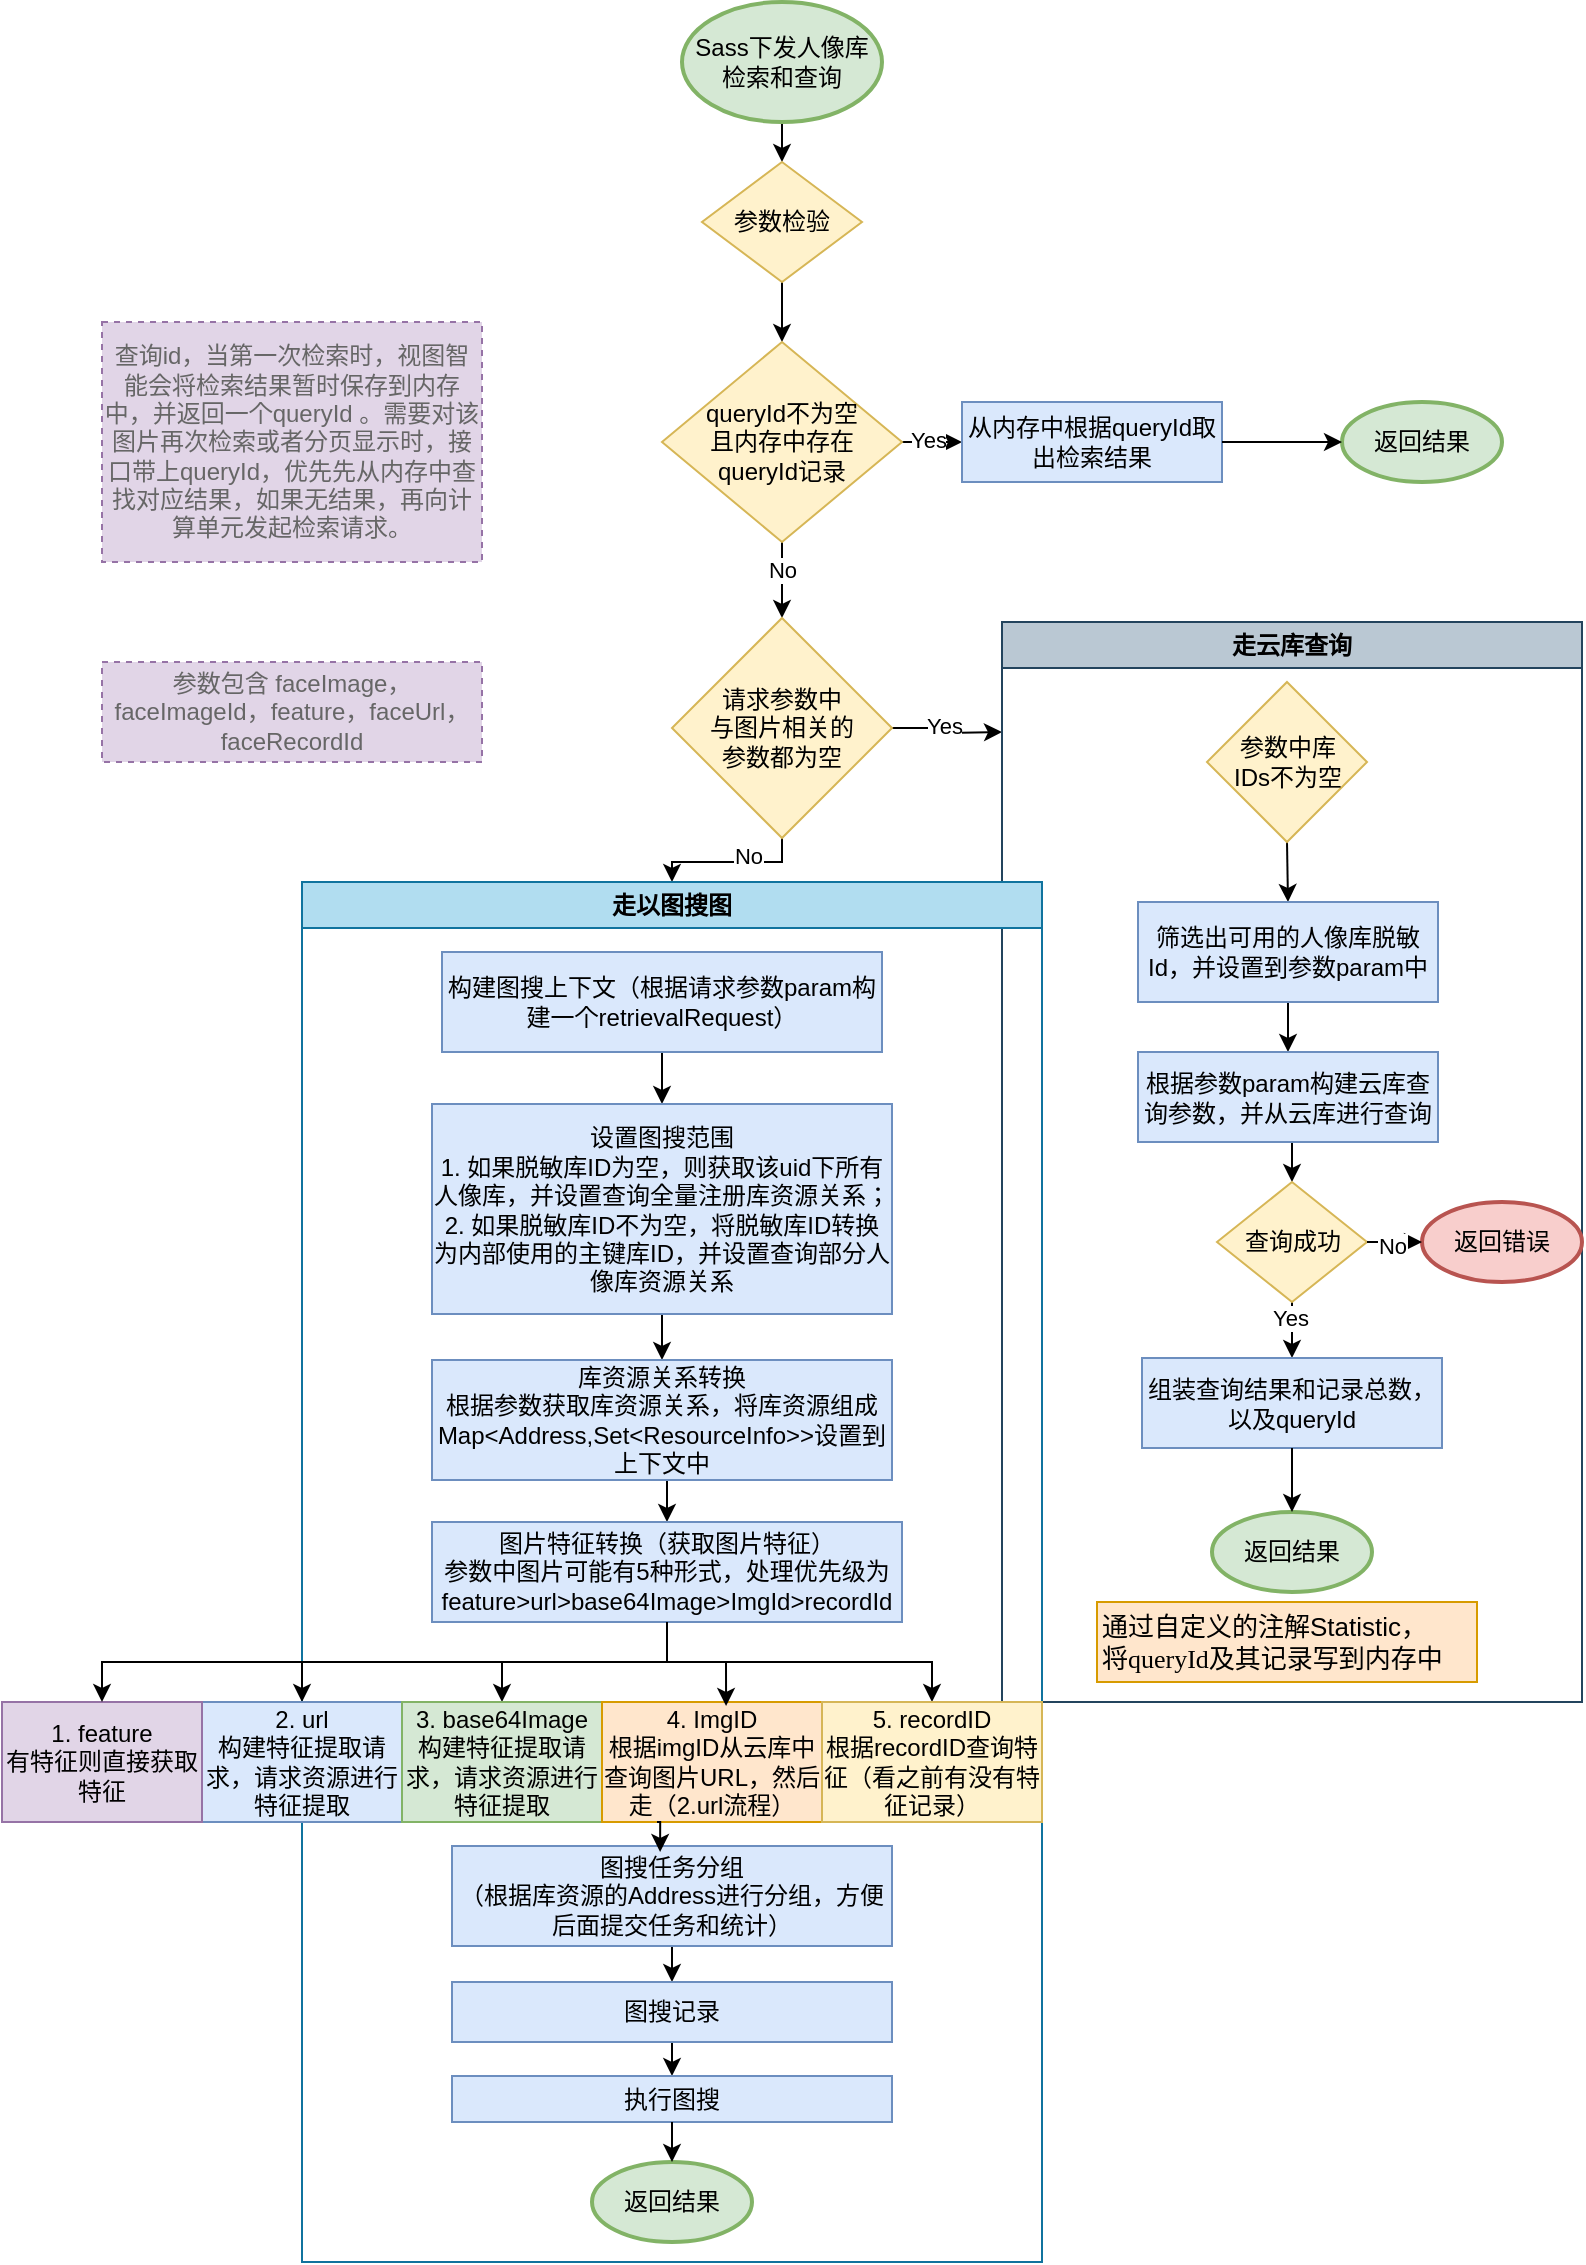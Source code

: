 <mxfile version="24.7.6">
  <diagram name="第 1 页" id="5IAiwHmdHN7Then_lg69">
    <mxGraphModel dx="1147" dy="737" grid="1" gridSize="10" guides="1" tooltips="1" connect="1" arrows="1" fold="1" page="1" pageScale="1" pageWidth="827" pageHeight="1169" math="0" shadow="0">
      <root>
        <mxCell id="0" />
        <mxCell id="1" parent="0" />
        <mxCell id="vqLoHTqdGvjNic8lL4YG-30" style="edgeStyle=orthogonalEdgeStyle;rounded=0;orthogonalLoop=1;jettySize=auto;html=1;exitX=0.5;exitY=1;exitDx=0;exitDy=0;exitPerimeter=0;entryX=0.5;entryY=0;entryDx=0;entryDy=0;" edge="1" parent="1" source="jRhGKowu78jVVwAn0oyj-1" target="vqLoHTqdGvjNic8lL4YG-1">
          <mxGeometry relative="1" as="geometry" />
        </mxCell>
        <mxCell id="jRhGKowu78jVVwAn0oyj-1" value="Sass下发人像库检索和查询" style="strokeWidth=2;html=1;shape=mxgraph.flowchart.start_1;whiteSpace=wrap;fillColor=#d5e8d4;strokeColor=#82b366;" parent="1" vertex="1">
          <mxGeometry x="350" y="30" width="100" height="60" as="geometry" />
        </mxCell>
        <mxCell id="vqLoHTqdGvjNic8lL4YG-31" style="edgeStyle=orthogonalEdgeStyle;rounded=0;orthogonalLoop=1;jettySize=auto;html=1;exitX=0.5;exitY=1;exitDx=0;exitDy=0;entryX=0.5;entryY=0;entryDx=0;entryDy=0;" edge="1" parent="1" source="vqLoHTqdGvjNic8lL4YG-1" target="vqLoHTqdGvjNic8lL4YG-2">
          <mxGeometry relative="1" as="geometry" />
        </mxCell>
        <mxCell id="vqLoHTqdGvjNic8lL4YG-1" value="参数检验" style="rhombus;whiteSpace=wrap;html=1;fillColor=#fff2cc;strokeColor=#d6b656;" vertex="1" parent="1">
          <mxGeometry x="360" y="110" width="80" height="60" as="geometry" />
        </mxCell>
        <mxCell id="vqLoHTqdGvjNic8lL4YG-6" style="edgeStyle=orthogonalEdgeStyle;rounded=0;orthogonalLoop=1;jettySize=auto;html=1;exitX=1;exitY=0.5;exitDx=0;exitDy=0;entryX=0;entryY=0.5;entryDx=0;entryDy=0;" edge="1" parent="1" source="vqLoHTqdGvjNic8lL4YG-2" target="vqLoHTqdGvjNic8lL4YG-4">
          <mxGeometry relative="1" as="geometry">
            <Array as="points">
              <mxPoint x="470" y="250" />
              <mxPoint x="470" y="250" />
            </Array>
          </mxGeometry>
        </mxCell>
        <mxCell id="vqLoHTqdGvjNic8lL4YG-34" value="Yes" style="edgeLabel;html=1;align=center;verticalAlign=middle;resizable=0;points=[];" vertex="1" connectable="0" parent="vqLoHTqdGvjNic8lL4YG-6">
          <mxGeometry x="-0.133" y="1" relative="1" as="geometry">
            <mxPoint as="offset" />
          </mxGeometry>
        </mxCell>
        <mxCell id="vqLoHTqdGvjNic8lL4YG-32" style="edgeStyle=orthogonalEdgeStyle;rounded=0;orthogonalLoop=1;jettySize=auto;html=1;exitX=0.5;exitY=1;exitDx=0;exitDy=0;entryX=0.5;entryY=0;entryDx=0;entryDy=0;" edge="1" parent="1" source="vqLoHTqdGvjNic8lL4YG-2" target="vqLoHTqdGvjNic8lL4YG-8">
          <mxGeometry relative="1" as="geometry">
            <Array as="points">
              <mxPoint x="400" y="310" />
              <mxPoint x="400" y="310" />
            </Array>
          </mxGeometry>
        </mxCell>
        <mxCell id="vqLoHTqdGvjNic8lL4YG-35" value="No" style="edgeLabel;html=1;align=center;verticalAlign=middle;resizable=0;points=[];" vertex="1" connectable="0" parent="vqLoHTqdGvjNic8lL4YG-32">
          <mxGeometry x="-0.3" relative="1" as="geometry">
            <mxPoint as="offset" />
          </mxGeometry>
        </mxCell>
        <mxCell id="vqLoHTqdGvjNic8lL4YG-2" value="queryId不为空&lt;div&gt;且内存中存在&lt;/div&gt;&lt;div&gt;queryId记录&lt;/div&gt;" style="rhombus;whiteSpace=wrap;html=1;fillColor=#fff2cc;strokeColor=#d6b656;" vertex="1" parent="1">
          <mxGeometry x="340" y="200" width="120" height="100" as="geometry" />
        </mxCell>
        <mxCell id="vqLoHTqdGvjNic8lL4YG-3" value="&lt;p&gt;&lt;span style=&quot;color: rgb(102, 102, 102); text-align: start;&quot;&gt;&lt;font style=&quot;font-size: 12px;&quot;&gt;查询id，当第一次检索时，视图智能会将检索结果暂时保存到内存中，并返回一个queryId 。需要对该图片再次检索或者分页显示时，接口带上queryId，优先先从内存中查找对应结果，如果无结果，再向计算单元发起检索请求。&lt;/font&gt;&lt;/span&gt;&lt;/p&gt;" style="text;html=1;align=center;verticalAlign=middle;whiteSpace=wrap;rounded=0;strokeColor=#9673a6;fillColor=#e1d5e7;dashed=1;labelBackgroundColor=none;" vertex="1" parent="1">
          <mxGeometry x="60" y="190" width="190" height="120" as="geometry" />
        </mxCell>
        <mxCell id="vqLoHTqdGvjNic8lL4YG-4" value="从内存中根据queryId取出检索结果" style="rounded=0;whiteSpace=wrap;html=1;fillColor=#dae8fc;strokeColor=#6c8ebf;" vertex="1" parent="1">
          <mxGeometry x="490" y="230" width="130" height="40" as="geometry" />
        </mxCell>
        <mxCell id="vqLoHTqdGvjNic8lL4YG-5" value="返回结果" style="strokeWidth=2;html=1;shape=mxgraph.flowchart.start_1;whiteSpace=wrap;fillColor=#d5e8d4;strokeColor=#82b366;" vertex="1" parent="1">
          <mxGeometry x="680" y="230" width="80" height="40" as="geometry" />
        </mxCell>
        <mxCell id="vqLoHTqdGvjNic8lL4YG-7" style="edgeStyle=orthogonalEdgeStyle;rounded=0;orthogonalLoop=1;jettySize=auto;html=1;exitX=1;exitY=0.5;exitDx=0;exitDy=0;entryX=0;entryY=0.5;entryDx=0;entryDy=0;entryPerimeter=0;" edge="1" parent="1" source="vqLoHTqdGvjNic8lL4YG-4" target="vqLoHTqdGvjNic8lL4YG-5">
          <mxGeometry relative="1" as="geometry" />
        </mxCell>
        <mxCell id="vqLoHTqdGvjNic8lL4YG-33" style="edgeStyle=orthogonalEdgeStyle;rounded=0;orthogonalLoop=1;jettySize=auto;html=1;exitX=1;exitY=0.5;exitDx=0;exitDy=0;" edge="1" parent="1" source="vqLoHTqdGvjNic8lL4YG-8">
          <mxGeometry relative="1" as="geometry">
            <mxPoint x="510" y="395" as="targetPoint" />
          </mxGeometry>
        </mxCell>
        <mxCell id="vqLoHTqdGvjNic8lL4YG-36" value="Yes" style="edgeLabel;html=1;align=center;verticalAlign=middle;resizable=0;points=[];" vertex="1" connectable="0" parent="vqLoHTqdGvjNic8lL4YG-33">
          <mxGeometry x="-0.099" y="1" relative="1" as="geometry">
            <mxPoint as="offset" />
          </mxGeometry>
        </mxCell>
        <mxCell id="vqLoHTqdGvjNic8lL4YG-65" style="edgeStyle=orthogonalEdgeStyle;rounded=0;orthogonalLoop=1;jettySize=auto;html=1;exitX=0.5;exitY=1;exitDx=0;exitDy=0;entryX=0.5;entryY=0;entryDx=0;entryDy=0;" edge="1" parent="1" source="vqLoHTqdGvjNic8lL4YG-8" target="vqLoHTqdGvjNic8lL4YG-37">
          <mxGeometry relative="1" as="geometry">
            <Array as="points">
              <mxPoint x="400" y="460" />
              <mxPoint x="345" y="460" />
            </Array>
          </mxGeometry>
        </mxCell>
        <mxCell id="vqLoHTqdGvjNic8lL4YG-66" value="No" style="edgeLabel;html=1;align=center;verticalAlign=middle;resizable=0;points=[];" vertex="1" connectable="0" parent="vqLoHTqdGvjNic8lL4YG-65">
          <mxGeometry x="-0.247" y="-3" relative="1" as="geometry">
            <mxPoint as="offset" />
          </mxGeometry>
        </mxCell>
        <mxCell id="vqLoHTqdGvjNic8lL4YG-8" value="请求参数中&lt;div&gt;与图片相关的&lt;/div&gt;&lt;div&gt;参数都&lt;span style=&quot;background-color: initial;&quot;&gt;为空&lt;/span&gt;&lt;/div&gt;" style="rhombus;whiteSpace=wrap;html=1;fillColor=#fff2cc;strokeColor=#d6b656;" vertex="1" parent="1">
          <mxGeometry x="345" y="338" width="110" height="110" as="geometry" />
        </mxCell>
        <mxCell id="vqLoHTqdGvjNic8lL4YG-9" value="&lt;p&gt;&lt;span style=&quot;color: rgb(102, 102, 102); text-align: start;&quot;&gt;&lt;font style=&quot;font-size: 12px;&quot;&gt;参数包含 faceImage，faceImageId，feature，faceUrl，faceRecordId&lt;/font&gt;&lt;/span&gt;&lt;/p&gt;" style="text;html=1;align=center;verticalAlign=middle;whiteSpace=wrap;rounded=0;strokeColor=#9673a6;fillColor=#e1d5e7;dashed=1;labelBackgroundColor=none;" vertex="1" parent="1">
          <mxGeometry x="60" y="360" width="190" height="50" as="geometry" />
        </mxCell>
        <mxCell id="vqLoHTqdGvjNic8lL4YG-10" value="走云库查询" style="swimlane;whiteSpace=wrap;html=1;fillColor=#bac8d3;strokeColor=#23445d;" vertex="1" parent="1">
          <mxGeometry x="510" y="340" width="290" height="540" as="geometry" />
        </mxCell>
        <mxCell id="vqLoHTqdGvjNic8lL4YG-21" style="edgeStyle=orthogonalEdgeStyle;rounded=0;orthogonalLoop=1;jettySize=auto;html=1;exitX=0.5;exitY=1;exitDx=0;exitDy=0;entryX=0.5;entryY=0;entryDx=0;entryDy=0;" edge="1" parent="vqLoHTqdGvjNic8lL4YG-10" source="vqLoHTqdGvjNic8lL4YG-11" target="vqLoHTqdGvjNic8lL4YG-12">
          <mxGeometry relative="1" as="geometry" />
        </mxCell>
        <mxCell id="vqLoHTqdGvjNic8lL4YG-11" value="参数中库&lt;div&gt;IDs不为空&lt;/div&gt;" style="rhombus;whiteSpace=wrap;html=1;fillColor=#fff2cc;strokeColor=#d6b656;" vertex="1" parent="vqLoHTqdGvjNic8lL4YG-10">
          <mxGeometry x="102.5" y="30" width="80" height="80" as="geometry" />
        </mxCell>
        <mxCell id="vqLoHTqdGvjNic8lL4YG-22" style="edgeStyle=orthogonalEdgeStyle;rounded=0;orthogonalLoop=1;jettySize=auto;html=1;exitX=0.5;exitY=1;exitDx=0;exitDy=0;entryX=0.5;entryY=0;entryDx=0;entryDy=0;" edge="1" parent="vqLoHTqdGvjNic8lL4YG-10" source="vqLoHTqdGvjNic8lL4YG-12" target="vqLoHTqdGvjNic8lL4YG-13">
          <mxGeometry relative="1" as="geometry" />
        </mxCell>
        <mxCell id="vqLoHTqdGvjNic8lL4YG-12" value="筛选出可用的人像库脱敏Id，并设置到参数param中" style="rounded=0;whiteSpace=wrap;html=1;fillColor=#dae8fc;strokeColor=#6c8ebf;" vertex="1" parent="vqLoHTqdGvjNic8lL4YG-10">
          <mxGeometry x="68" y="140" width="150" height="50" as="geometry" />
        </mxCell>
        <mxCell id="vqLoHTqdGvjNic8lL4YG-23" style="edgeStyle=orthogonalEdgeStyle;rounded=0;orthogonalLoop=1;jettySize=auto;html=1;exitX=0.5;exitY=1;exitDx=0;exitDy=0;entryX=0.5;entryY=0;entryDx=0;entryDy=0;" edge="1" parent="vqLoHTqdGvjNic8lL4YG-10" source="vqLoHTqdGvjNic8lL4YG-13" target="vqLoHTqdGvjNic8lL4YG-15">
          <mxGeometry relative="1" as="geometry" />
        </mxCell>
        <mxCell id="vqLoHTqdGvjNic8lL4YG-13" value="根据参数param构建云库查询参数，并从云库进行查询" style="rounded=0;whiteSpace=wrap;html=1;fillColor=#dae8fc;strokeColor=#6c8ebf;" vertex="1" parent="vqLoHTqdGvjNic8lL4YG-10">
          <mxGeometry x="68" y="215" width="150" height="45" as="geometry" />
        </mxCell>
        <mxCell id="vqLoHTqdGvjNic8lL4YG-24" style="edgeStyle=orthogonalEdgeStyle;rounded=0;orthogonalLoop=1;jettySize=auto;html=1;exitX=0.5;exitY=1;exitDx=0;exitDy=0;entryX=0.5;entryY=0;entryDx=0;entryDy=0;" edge="1" parent="vqLoHTqdGvjNic8lL4YG-10" source="vqLoHTqdGvjNic8lL4YG-15" target="vqLoHTqdGvjNic8lL4YG-17">
          <mxGeometry relative="1" as="geometry">
            <Array as="points">
              <mxPoint x="145" y="350" />
              <mxPoint x="145" y="350" />
            </Array>
          </mxGeometry>
        </mxCell>
        <mxCell id="vqLoHTqdGvjNic8lL4YG-28" value="Yes" style="edgeLabel;html=1;align=center;verticalAlign=middle;resizable=0;points=[];" vertex="1" connectable="0" parent="vqLoHTqdGvjNic8lL4YG-24">
          <mxGeometry x="-0.429" y="-1" relative="1" as="geometry">
            <mxPoint as="offset" />
          </mxGeometry>
        </mxCell>
        <mxCell id="vqLoHTqdGvjNic8lL4YG-15" value="查询成功" style="rhombus;whiteSpace=wrap;html=1;fillColor=#fff2cc;strokeColor=#d6b656;" vertex="1" parent="vqLoHTqdGvjNic8lL4YG-10">
          <mxGeometry x="107.5" y="280" width="75" height="60" as="geometry" />
        </mxCell>
        <mxCell id="vqLoHTqdGvjNic8lL4YG-17" value="组装查询结果和记录总数，以及queryId" style="rounded=0;whiteSpace=wrap;html=1;fillColor=#dae8fc;strokeColor=#6c8ebf;" vertex="1" parent="vqLoHTqdGvjNic8lL4YG-10">
          <mxGeometry x="70" y="368" width="150" height="45" as="geometry" />
        </mxCell>
        <mxCell id="vqLoHTqdGvjNic8lL4YG-19" value="返回结果" style="strokeWidth=2;html=1;shape=mxgraph.flowchart.start_1;whiteSpace=wrap;fillColor=#d5e8d4;strokeColor=#82b366;" vertex="1" parent="vqLoHTqdGvjNic8lL4YG-10">
          <mxGeometry x="105" y="445" width="80" height="40" as="geometry" />
        </mxCell>
        <mxCell id="vqLoHTqdGvjNic8lL4YG-20" value="返回错误" style="strokeWidth=2;html=1;shape=mxgraph.flowchart.start_1;whiteSpace=wrap;fillColor=#f8cecc;strokeColor=#b85450;" vertex="1" parent="vqLoHTqdGvjNic8lL4YG-10">
          <mxGeometry x="210" y="290" width="80" height="40" as="geometry" />
        </mxCell>
        <mxCell id="vqLoHTqdGvjNic8lL4YG-25" style="edgeStyle=orthogonalEdgeStyle;rounded=0;orthogonalLoop=1;jettySize=auto;html=1;exitX=0.5;exitY=1;exitDx=0;exitDy=0;entryX=0.5;entryY=0;entryDx=0;entryDy=0;entryPerimeter=0;" edge="1" parent="vqLoHTqdGvjNic8lL4YG-10" source="vqLoHTqdGvjNic8lL4YG-17" target="vqLoHTqdGvjNic8lL4YG-19">
          <mxGeometry relative="1" as="geometry" />
        </mxCell>
        <mxCell id="vqLoHTqdGvjNic8lL4YG-26" style="edgeStyle=orthogonalEdgeStyle;rounded=0;orthogonalLoop=1;jettySize=auto;html=1;exitX=1;exitY=0.5;exitDx=0;exitDy=0;entryX=0;entryY=0.5;entryDx=0;entryDy=0;entryPerimeter=0;" edge="1" parent="vqLoHTqdGvjNic8lL4YG-10" source="vqLoHTqdGvjNic8lL4YG-15" target="vqLoHTqdGvjNic8lL4YG-20">
          <mxGeometry relative="1" as="geometry" />
        </mxCell>
        <mxCell id="vqLoHTqdGvjNic8lL4YG-27" value="No" style="edgeLabel;html=1;align=center;verticalAlign=middle;resizable=0;points=[];" vertex="1" connectable="0" parent="vqLoHTqdGvjNic8lL4YG-26">
          <mxGeometry x="-0.091" y="-2" relative="1" as="geometry">
            <mxPoint as="offset" />
          </mxGeometry>
        </mxCell>
        <mxCell id="vqLoHTqdGvjNic8lL4YG-29" value="&lt;div style=&quot;&quot;&gt;&lt;p style=&quot;&quot;&gt;&lt;font face=&quot;Helvetica&quot; style=&quot;font-size: 13px;&quot;&gt;通过自定义的注解Statistic，&lt;br&gt;&lt;/font&gt;&lt;font face=&quot;G9sF7C8V6hMlYk3milFS&quot; style=&quot;font-size: 13px;&quot;&gt;将queryId及其记录写到内存中&lt;/font&gt;&lt;/p&gt;&lt;/div&gt;" style="text;html=1;align=left;verticalAlign=middle;whiteSpace=wrap;rounded=0;strokeColor=#d79b00;fillColor=#ffe6cc;fontColor=default;labelBackgroundColor=none;" vertex="1" parent="vqLoHTqdGvjNic8lL4YG-10">
          <mxGeometry x="47.5" y="490" width="190" height="40" as="geometry" />
        </mxCell>
        <mxCell id="vqLoHTqdGvjNic8lL4YG-37" value="走以图搜图" style="swimlane;whiteSpace=wrap;html=1;fillColor=#b1ddf0;strokeColor=#10739e;" vertex="1" parent="1">
          <mxGeometry x="160" y="470" width="370" height="690" as="geometry" />
        </mxCell>
        <mxCell id="vqLoHTqdGvjNic8lL4YG-58" style="edgeStyle=orthogonalEdgeStyle;rounded=0;orthogonalLoop=1;jettySize=auto;html=1;exitX=0.5;exitY=1;exitDx=0;exitDy=0;entryX=0.5;entryY=0;entryDx=0;entryDy=0;" edge="1" parent="vqLoHTqdGvjNic8lL4YG-37" source="vqLoHTqdGvjNic8lL4YG-38" target="vqLoHTqdGvjNic8lL4YG-41">
          <mxGeometry relative="1" as="geometry" />
        </mxCell>
        <mxCell id="vqLoHTqdGvjNic8lL4YG-38" value="构建图搜上下文（根据请求参数param构建一个retrievalRequest）" style="rounded=0;whiteSpace=wrap;html=1;fillColor=#dae8fc;strokeColor=#6c8ebf;" vertex="1" parent="vqLoHTqdGvjNic8lL4YG-37">
          <mxGeometry x="70" y="35" width="220" height="50" as="geometry" />
        </mxCell>
        <mxCell id="vqLoHTqdGvjNic8lL4YG-59" style="edgeStyle=orthogonalEdgeStyle;rounded=0;orthogonalLoop=1;jettySize=auto;html=1;exitX=0.5;exitY=1;exitDx=0;exitDy=0;entryX=0.5;entryY=0;entryDx=0;entryDy=0;" edge="1" parent="vqLoHTqdGvjNic8lL4YG-37" source="vqLoHTqdGvjNic8lL4YG-41" target="vqLoHTqdGvjNic8lL4YG-44">
          <mxGeometry relative="1" as="geometry" />
        </mxCell>
        <mxCell id="vqLoHTqdGvjNic8lL4YG-41" value="设置图搜范围&lt;div&gt;1. 如果脱敏库ID为空，则获取该uid下所有人像库，并设置查询全量注册库资源关系；&lt;/div&gt;&lt;div&gt;2. 如果脱敏库ID不为空，将脱敏库ID转换为内部使用的主键库ID，并设置查询部分人像库资源关系&lt;/div&gt;" style="rounded=0;whiteSpace=wrap;html=1;fillColor=#dae8fc;strokeColor=#6c8ebf;" vertex="1" parent="vqLoHTqdGvjNic8lL4YG-37">
          <mxGeometry x="65" y="111" width="230" height="105" as="geometry" />
        </mxCell>
        <mxCell id="vqLoHTqdGvjNic8lL4YG-60" style="edgeStyle=orthogonalEdgeStyle;rounded=0;orthogonalLoop=1;jettySize=auto;html=1;exitX=0.5;exitY=1;exitDx=0;exitDy=0;entryX=0.5;entryY=0;entryDx=0;entryDy=0;" edge="1" parent="vqLoHTqdGvjNic8lL4YG-37" source="vqLoHTqdGvjNic8lL4YG-44" target="vqLoHTqdGvjNic8lL4YG-45">
          <mxGeometry relative="1" as="geometry" />
        </mxCell>
        <mxCell id="vqLoHTqdGvjNic8lL4YG-44" value="库资源关系转换&lt;div&gt;根据参数获取库资源关系，将库资源组成Map&amp;lt;Address,Set&amp;lt;ResourceInfo&amp;gt;&amp;gt;设置到上下文中&lt;/div&gt;" style="rounded=0;whiteSpace=wrap;html=1;fillColor=#dae8fc;strokeColor=#6c8ebf;" vertex="1" parent="vqLoHTqdGvjNic8lL4YG-37">
          <mxGeometry x="65" y="239" width="230" height="60" as="geometry" />
        </mxCell>
        <mxCell id="vqLoHTqdGvjNic8lL4YG-54" style="edgeStyle=orthogonalEdgeStyle;rounded=0;orthogonalLoop=1;jettySize=auto;html=1;exitX=0.5;exitY=1;exitDx=0;exitDy=0;entryX=0.5;entryY=0;entryDx=0;entryDy=0;" edge="1" parent="vqLoHTqdGvjNic8lL4YG-37" source="vqLoHTqdGvjNic8lL4YG-45" target="vqLoHTqdGvjNic8lL4YG-49">
          <mxGeometry relative="1" as="geometry" />
        </mxCell>
        <mxCell id="vqLoHTqdGvjNic8lL4YG-55" style="edgeStyle=orthogonalEdgeStyle;rounded=0;orthogonalLoop=1;jettySize=auto;html=1;exitX=0.5;exitY=1;exitDx=0;exitDy=0;entryX=0.5;entryY=0;entryDx=0;entryDy=0;" edge="1" parent="vqLoHTqdGvjNic8lL4YG-37" source="vqLoHTqdGvjNic8lL4YG-45" target="vqLoHTqdGvjNic8lL4YG-50">
          <mxGeometry relative="1" as="geometry" />
        </mxCell>
        <mxCell id="vqLoHTqdGvjNic8lL4YG-57" style="edgeStyle=orthogonalEdgeStyle;rounded=0;orthogonalLoop=1;jettySize=auto;html=1;exitX=0.5;exitY=1;exitDx=0;exitDy=0;" edge="1" parent="vqLoHTqdGvjNic8lL4YG-37" source="vqLoHTqdGvjNic8lL4YG-45" target="vqLoHTqdGvjNic8lL4YG-52">
          <mxGeometry relative="1" as="geometry" />
        </mxCell>
        <mxCell id="vqLoHTqdGvjNic8lL4YG-45" value="图片特征转换（获取图片特征）&lt;div&gt;参数中图片可能有5种形式，处理优先级为&lt;/div&gt;&lt;div&gt;feature&amp;gt;url&amp;gt;base64Image&amp;gt;ImgId&amp;gt;recordId&lt;/div&gt;" style="rounded=0;whiteSpace=wrap;html=1;fillColor=#dae8fc;strokeColor=#6c8ebf;" vertex="1" parent="vqLoHTqdGvjNic8lL4YG-37">
          <mxGeometry x="65" y="320" width="235" height="50" as="geometry" />
        </mxCell>
        <mxCell id="vqLoHTqdGvjNic8lL4YG-49" value="2. url&lt;div&gt;构建特征提取请求，请求资源进行特征提取&lt;/div&gt;" style="rounded=0;whiteSpace=wrap;html=1;fillColor=#dae8fc;strokeColor=#6c8ebf;" vertex="1" parent="vqLoHTqdGvjNic8lL4YG-37">
          <mxGeometry x="-50" y="410" width="100" height="60" as="geometry" />
        </mxCell>
        <mxCell id="vqLoHTqdGvjNic8lL4YG-50" value="3. base64Image&lt;div&gt;构建特征提取请求，请求资源进行特征提取&lt;/div&gt;" style="rounded=0;whiteSpace=wrap;html=1;fillColor=#d5e8d4;strokeColor=#82b366;" vertex="1" parent="vqLoHTqdGvjNic8lL4YG-37">
          <mxGeometry x="50" y="410" width="100" height="60" as="geometry" />
        </mxCell>
        <mxCell id="vqLoHTqdGvjNic8lL4YG-51" value="4. ImgID&lt;div&gt;根据imgID从云库中查询图片URL，然后走（2.url流程）&lt;/div&gt;" style="rounded=0;whiteSpace=wrap;html=1;fillColor=#ffe6cc;strokeColor=#d79b00;" vertex="1" parent="vqLoHTqdGvjNic8lL4YG-37">
          <mxGeometry x="150" y="410" width="110" height="60" as="geometry" />
        </mxCell>
        <mxCell id="vqLoHTqdGvjNic8lL4YG-52" value="5. recordID&lt;div&gt;根据recordID查询特征（看之前有没有特征记录）&lt;/div&gt;" style="rounded=0;whiteSpace=wrap;html=1;fillColor=#fff2cc;strokeColor=#d6b656;" vertex="1" parent="vqLoHTqdGvjNic8lL4YG-37">
          <mxGeometry x="260" y="410" width="110" height="60" as="geometry" />
        </mxCell>
        <mxCell id="vqLoHTqdGvjNic8lL4YG-56" style="edgeStyle=orthogonalEdgeStyle;rounded=0;orthogonalLoop=1;jettySize=auto;html=1;exitX=0.5;exitY=1;exitDx=0;exitDy=0;entryX=0.564;entryY=0.033;entryDx=0;entryDy=0;entryPerimeter=0;" edge="1" parent="vqLoHTqdGvjNic8lL4YG-37" source="vqLoHTqdGvjNic8lL4YG-45" target="vqLoHTqdGvjNic8lL4YG-51">
          <mxGeometry relative="1" as="geometry" />
        </mxCell>
        <mxCell id="vqLoHTqdGvjNic8lL4YG-68" style="edgeStyle=orthogonalEdgeStyle;rounded=0;orthogonalLoop=1;jettySize=auto;html=1;exitX=0.5;exitY=1;exitDx=0;exitDy=0;entryX=0.5;entryY=0;entryDx=0;entryDy=0;" edge="1" parent="vqLoHTqdGvjNic8lL4YG-37" source="vqLoHTqdGvjNic8lL4YG-61" target="vqLoHTqdGvjNic8lL4YG-62">
          <mxGeometry relative="1" as="geometry" />
        </mxCell>
        <mxCell id="vqLoHTqdGvjNic8lL4YG-61" value="图搜任务分组&lt;div&gt;（根据库资源的Address进行分组，方便后面提交任务和统计）&lt;/div&gt;" style="rounded=0;whiteSpace=wrap;html=1;fillColor=#dae8fc;strokeColor=#6c8ebf;" vertex="1" parent="vqLoHTqdGvjNic8lL4YG-37">
          <mxGeometry x="75" y="482" width="220" height="50" as="geometry" />
        </mxCell>
        <mxCell id="vqLoHTqdGvjNic8lL4YG-69" style="edgeStyle=orthogonalEdgeStyle;rounded=0;orthogonalLoop=1;jettySize=auto;html=1;exitX=0.5;exitY=1;exitDx=0;exitDy=0;entryX=0.5;entryY=0;entryDx=0;entryDy=0;" edge="1" parent="vqLoHTqdGvjNic8lL4YG-37" source="vqLoHTqdGvjNic8lL4YG-62" target="vqLoHTqdGvjNic8lL4YG-63">
          <mxGeometry relative="1" as="geometry" />
        </mxCell>
        <mxCell id="vqLoHTqdGvjNic8lL4YG-62" value="图搜记录" style="rounded=0;whiteSpace=wrap;html=1;fillColor=#dae8fc;strokeColor=#6c8ebf;" vertex="1" parent="vqLoHTqdGvjNic8lL4YG-37">
          <mxGeometry x="75" y="550" width="220" height="30" as="geometry" />
        </mxCell>
        <mxCell id="vqLoHTqdGvjNic8lL4YG-63" value="执行图搜" style="rounded=0;whiteSpace=wrap;html=1;fillColor=#dae8fc;strokeColor=#6c8ebf;" vertex="1" parent="vqLoHTqdGvjNic8lL4YG-37">
          <mxGeometry x="75" y="597" width="220" height="23" as="geometry" />
        </mxCell>
        <mxCell id="vqLoHTqdGvjNic8lL4YG-67" style="edgeStyle=orthogonalEdgeStyle;rounded=0;orthogonalLoop=1;jettySize=auto;html=1;exitX=0.25;exitY=1;exitDx=0;exitDy=0;entryX=0.473;entryY=0.06;entryDx=0;entryDy=0;entryPerimeter=0;" edge="1" parent="vqLoHTqdGvjNic8lL4YG-37" source="vqLoHTqdGvjNic8lL4YG-51" target="vqLoHTqdGvjNic8lL4YG-61">
          <mxGeometry relative="1" as="geometry" />
        </mxCell>
        <mxCell id="vqLoHTqdGvjNic8lL4YG-70" value="返回结果" style="strokeWidth=2;html=1;shape=mxgraph.flowchart.start_1;whiteSpace=wrap;fillColor=#d5e8d4;strokeColor=#82b366;" vertex="1" parent="vqLoHTqdGvjNic8lL4YG-37">
          <mxGeometry x="145" y="640" width="80" height="40" as="geometry" />
        </mxCell>
        <mxCell id="vqLoHTqdGvjNic8lL4YG-71" style="edgeStyle=orthogonalEdgeStyle;rounded=0;orthogonalLoop=1;jettySize=auto;html=1;exitX=0.5;exitY=1;exitDx=0;exitDy=0;entryX=0.5;entryY=0;entryDx=0;entryDy=0;entryPerimeter=0;" edge="1" parent="vqLoHTqdGvjNic8lL4YG-37" source="vqLoHTqdGvjNic8lL4YG-63" target="vqLoHTqdGvjNic8lL4YG-70">
          <mxGeometry relative="1" as="geometry" />
        </mxCell>
        <mxCell id="vqLoHTqdGvjNic8lL4YG-48" value="1. feature&lt;div&gt;有特征则直接获取特征&lt;/div&gt;" style="rounded=0;whiteSpace=wrap;html=1;fillColor=#e1d5e7;strokeColor=#9673a6;" vertex="1" parent="1">
          <mxGeometry x="10" y="880" width="100" height="60" as="geometry" />
        </mxCell>
        <mxCell id="vqLoHTqdGvjNic8lL4YG-53" style="edgeStyle=orthogonalEdgeStyle;rounded=0;orthogonalLoop=1;jettySize=auto;html=1;exitX=0.5;exitY=1;exitDx=0;exitDy=0;entryX=0.5;entryY=0;entryDx=0;entryDy=0;" edge="1" parent="1" source="vqLoHTqdGvjNic8lL4YG-45" target="vqLoHTqdGvjNic8lL4YG-48">
          <mxGeometry relative="1" as="geometry" />
        </mxCell>
        <mxCell id="vqLoHTqdGvjNic8lL4YG-64" style="edgeStyle=orthogonalEdgeStyle;rounded=0;orthogonalLoop=1;jettySize=auto;html=1;exitX=0.5;exitY=1;exitDx=0;exitDy=0;" edge="1" parent="1" source="vqLoHTqdGvjNic8lL4YG-8" target="vqLoHTqdGvjNic8lL4YG-8">
          <mxGeometry relative="1" as="geometry" />
        </mxCell>
      </root>
    </mxGraphModel>
  </diagram>
</mxfile>
